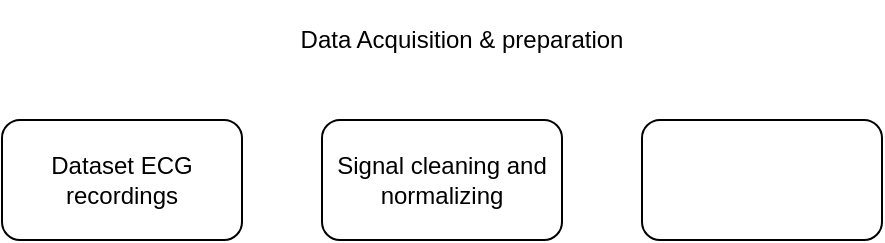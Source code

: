 <mxfile version="23.1.7" type="github">
  <diagram name="Page-1" id="T6E8E9UyFM7u3ccwh6Je">
    <mxGraphModel dx="1761" dy="838" grid="1" gridSize="10" guides="1" tooltips="1" connect="1" arrows="1" fold="1" page="1" pageScale="1" pageWidth="850" pageHeight="1100" math="0" shadow="0">
      <root>
        <mxCell id="0" />
        <mxCell id="1" parent="0" />
        <mxCell id="iE3oBkrifCEsQNyjyv8l-1" value="Dataset ECG recordings" style="rounded=1;whiteSpace=wrap;html=1;" vertex="1" parent="1">
          <mxGeometry x="160" y="130" width="120" height="60" as="geometry" />
        </mxCell>
        <mxCell id="iE3oBkrifCEsQNyjyv8l-2" value="Data Acquisition &amp;amp; preparation" style="text;html=1;align=center;verticalAlign=middle;whiteSpace=wrap;rounded=0;" vertex="1" parent="1">
          <mxGeometry x="290" y="70" width="200" height="40" as="geometry" />
        </mxCell>
        <mxCell id="iE3oBkrifCEsQNyjyv8l-3" value="Signal cleaning and normalizing" style="rounded=1;whiteSpace=wrap;html=1;" vertex="1" parent="1">
          <mxGeometry x="320" y="130" width="120" height="60" as="geometry" />
        </mxCell>
        <mxCell id="iE3oBkrifCEsQNyjyv8l-4" value="" style="rounded=1;whiteSpace=wrap;html=1;" vertex="1" parent="1">
          <mxGeometry x="480" y="130" width="120" height="60" as="geometry" />
        </mxCell>
      </root>
    </mxGraphModel>
  </diagram>
</mxfile>
